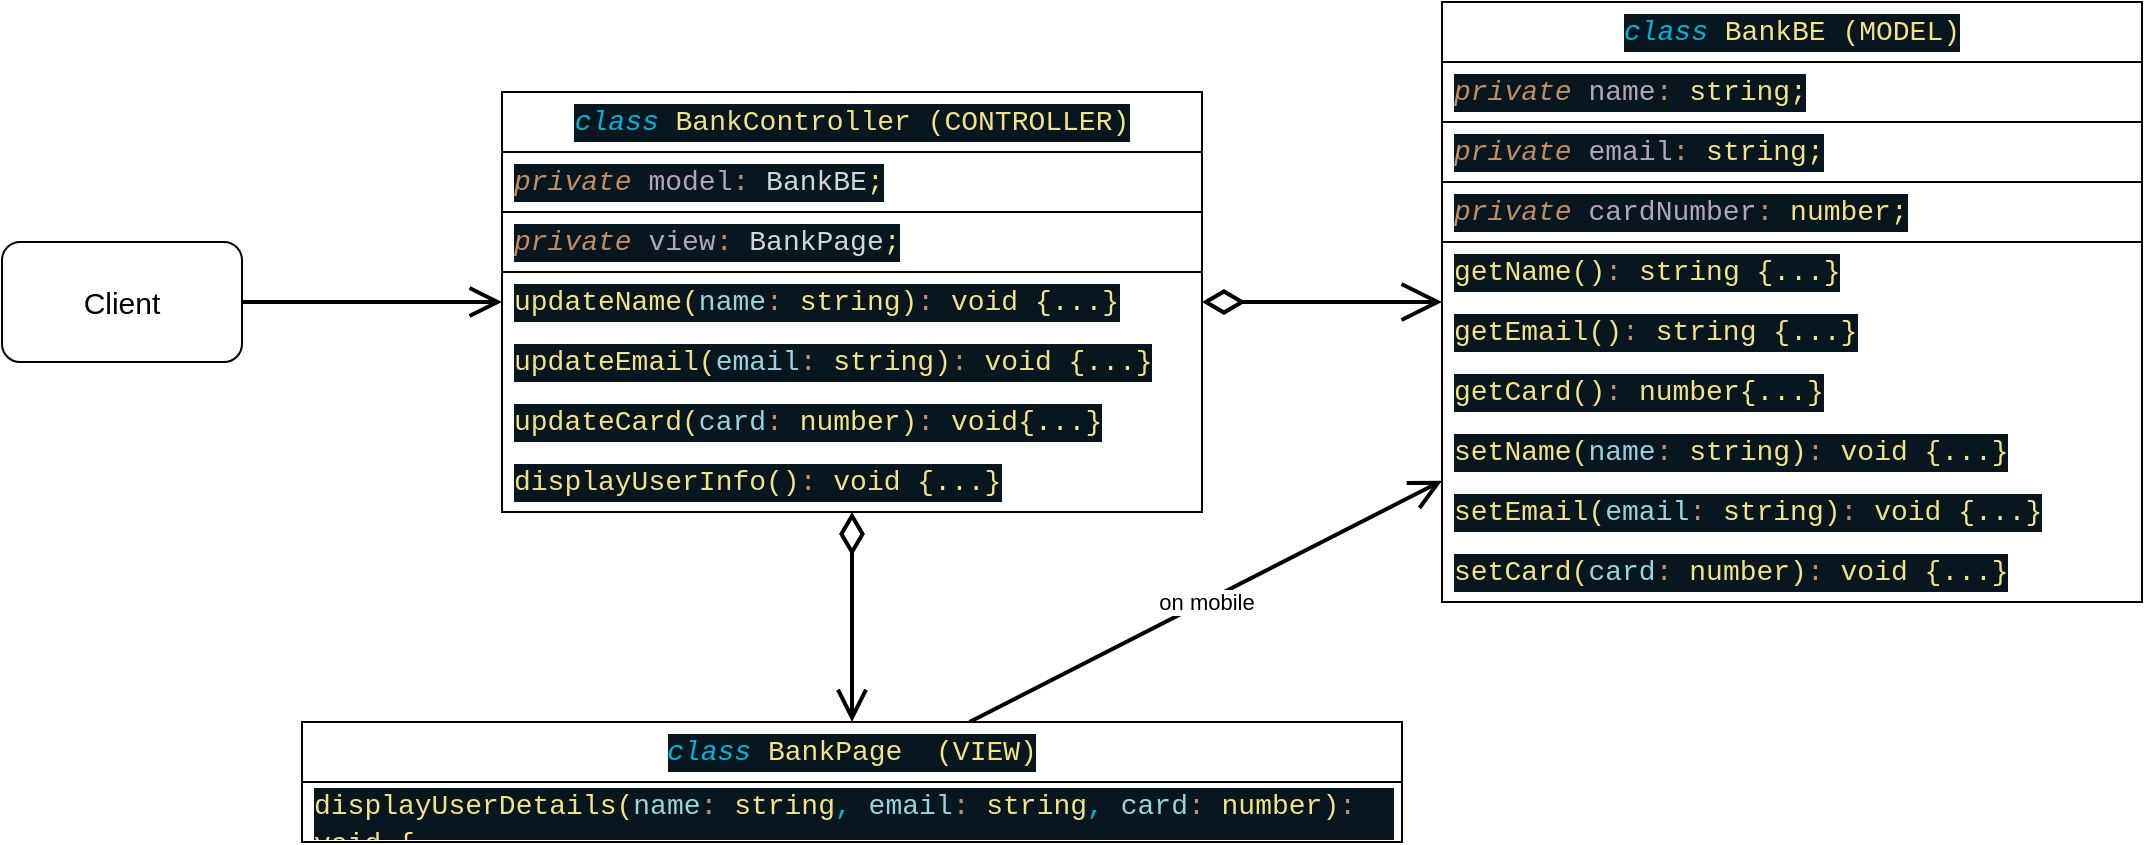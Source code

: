 <mxfile>
    <diagram id="ZEXXqVSwMIYa7G3gTRUI" name="Page-1">
        <mxGraphModel dx="1639" dy="556" grid="1" gridSize="10" guides="1" tooltips="1" connect="1" arrows="1" fold="1" page="0" pageScale="1" pageWidth="850" pageHeight="1100" math="0" shadow="0">
            <root>
                <mxCell id="0"/>
                <mxCell id="1" parent="0"/>
                <mxCell id="2" value="&lt;div style=&quot;color: rgb(246, 250, 253); background-color: rgb(8, 22, 32); font-family: Consolas, Consolas, &amp;quot;Courier New&amp;quot;, monospace; font-size: 14px; line-height: 19px;&quot;&gt;&lt;div style=&quot;line-height: 19px;&quot;&gt;&lt;div style=&quot;line-height: 19px;&quot;&gt;&lt;div style=&quot;line-height: 19px;&quot;&gt;&lt;div style=&quot;line-height: 19px;&quot;&gt;&lt;div style=&quot;line-height: 19px;&quot;&gt;&lt;div style=&quot;line-height: 19px;&quot;&gt;&lt;div style=&quot;line-height: 19px;&quot;&gt;&lt;div style=&quot;line-height: 19px;&quot;&gt;&lt;div style=&quot;line-height: 19px;&quot;&gt;&lt;div style=&quot;font-size: 15.4px; line-height: 20px;&quot;&gt;&lt;div style=&quot;font-size: 14px; line-height: 19px;&quot;&gt;&lt;span style=&quot;color: #00b4d6;font-style: italic;&quot;&gt;class&lt;/span&gt; &lt;span style=&quot;color: #f4e286;&quot;&gt;BankBE&amp;nbsp;&lt;/span&gt;&lt;span style=&quot;color: rgb(244, 226, 134);&quot;&gt;(MODEL)&lt;/span&gt;&lt;/div&gt;&lt;/div&gt;&lt;/div&gt;&lt;/div&gt;&lt;/div&gt;&lt;/div&gt;&lt;/div&gt;&lt;/div&gt;&lt;/div&gt;&lt;/div&gt;&lt;/div&gt;&lt;/div&gt;" style="swimlane;fontStyle=0;childLayout=stackLayout;horizontal=1;startSize=30;horizontalStack=0;resizeParent=1;resizeParentMax=0;resizeLast=0;collapsible=1;marginBottom=0;whiteSpace=wrap;html=1;align=center;" parent="1" vertex="1">
                    <mxGeometry x="590" y="20" width="350" height="300" as="geometry"/>
                </mxCell>
                <mxCell id="16" value="&lt;div style=&quot;color: rgb(246, 250, 253); background-color: rgb(8, 22, 32); font-family: Consolas, Consolas, &amp;quot;Courier New&amp;quot;, monospace; font-size: 14px; line-height: 19px;&quot;&gt;&lt;div style=&quot;line-height: 19px;&quot;&gt;&lt;div style=&quot;line-height: 19px;&quot;&gt;&lt;div style=&quot;line-height: 19px;&quot;&gt;&lt;div style=&quot;line-height: 19px;&quot;&gt;&lt;div style=&quot;line-height: 19px;&quot;&gt;&lt;div style=&quot;line-height: 19px;&quot;&gt;&lt;div style=&quot;line-height: 19px;&quot;&gt;&lt;div style=&quot;line-height: 19px;&quot;&gt;&lt;div style=&quot;line-height: 19px;&quot;&gt;&lt;div style=&quot;line-height: 19px;&quot;&gt;&lt;div style=&quot;line-height: 19px;&quot;&gt;&lt;div style=&quot;line-height: 19px;&quot;&gt;&lt;div style=&quot;font-size: 15.4px; line-height: 20px;&quot;&gt;&lt;div style=&quot;font-size: 14px; line-height: 19px;&quot;&gt;&lt;span style=&quot;color: #c28e60;font-style: italic;&quot;&gt;private&lt;/span&gt; &lt;span style=&quot;color: #b2a8b4;&quot;&gt;name&lt;/span&gt;&lt;span style=&quot;color: #c28e60;&quot;&gt;:&lt;/span&gt; &lt;span style=&quot;color: #f4e286;&quot;&gt;string;&lt;/span&gt;&lt;/div&gt;&lt;/div&gt;&lt;/div&gt;&lt;/div&gt;&lt;/div&gt;&lt;/div&gt;&lt;/div&gt;&lt;/div&gt;&lt;/div&gt;&lt;/div&gt;&lt;/div&gt;&lt;/div&gt;&lt;/div&gt;&lt;/div&gt;&lt;/div&gt;" style="text;strokeColor=default;fillColor=none;align=left;verticalAlign=middle;spacingLeft=4;spacingRight=4;overflow=hidden;points=[[0,0.5],[1,0.5]];portConstraint=eastwest;rotatable=0;whiteSpace=wrap;html=1;strokeWidth=1;" parent="2" vertex="1">
                    <mxGeometry y="30" width="350" height="30" as="geometry"/>
                </mxCell>
                <mxCell id="18" value="&lt;div style=&quot;color: rgb(246, 250, 253); background-color: rgb(8, 22, 32); font-family: Consolas, Consolas, &amp;quot;Courier New&amp;quot;, monospace; font-size: 14px; line-height: 19px;&quot;&gt;&lt;div style=&quot;line-height: 19px;&quot;&gt;&lt;div style=&quot;line-height: 19px;&quot;&gt;&lt;div style=&quot;line-height: 19px;&quot;&gt;&lt;div style=&quot;line-height: 19px;&quot;&gt;&lt;div style=&quot;line-height: 19px;&quot;&gt;&lt;div style=&quot;line-height: 19px;&quot;&gt;&lt;div style=&quot;line-height: 19px;&quot;&gt;&lt;div style=&quot;line-height: 19px;&quot;&gt;&lt;div style=&quot;line-height: 19px;&quot;&gt;&lt;div style=&quot;line-height: 19px;&quot;&gt;&lt;div style=&quot;line-height: 19px;&quot;&gt;&lt;div style=&quot;line-height: 19px;&quot;&gt;&lt;div style=&quot;font-size: 15.4px; line-height: 20px;&quot;&gt;&lt;div style=&quot;font-size: 14px; line-height: 19px;&quot;&gt;&lt;span style=&quot;color: #c28e60;font-style: italic;&quot;&gt;private&lt;/span&gt; &lt;span style=&quot;color: #b2a8b4;&quot;&gt;email&lt;/span&gt;&lt;span style=&quot;color: #c28e60;&quot;&gt;:&lt;/span&gt; &lt;span style=&quot;color: #f4e286;&quot;&gt;string;&lt;/span&gt;&lt;/div&gt;&lt;/div&gt;&lt;/div&gt;&lt;/div&gt;&lt;/div&gt;&lt;/div&gt;&lt;/div&gt;&lt;/div&gt;&lt;/div&gt;&lt;/div&gt;&lt;/div&gt;&lt;/div&gt;&lt;/div&gt;&lt;/div&gt;&lt;/div&gt;" style="text;strokeColor=default;fillColor=none;align=left;verticalAlign=middle;spacingLeft=4;spacingRight=4;overflow=hidden;points=[[0,0.5],[1,0.5]];portConstraint=eastwest;rotatable=0;whiteSpace=wrap;html=1;strokeWidth=1;" parent="2" vertex="1">
                    <mxGeometry y="60" width="350" height="30" as="geometry"/>
                </mxCell>
                <mxCell id="17" value="&lt;div style=&quot;color: rgb(246, 250, 253); background-color: rgb(8, 22, 32); font-family: Consolas, Consolas, &amp;quot;Courier New&amp;quot;, monospace; font-size: 14px; line-height: 19px;&quot;&gt;&lt;div style=&quot;line-height: 19px;&quot;&gt;&lt;div style=&quot;line-height: 19px;&quot;&gt;&lt;div style=&quot;line-height: 19px;&quot;&gt;&lt;div style=&quot;line-height: 19px;&quot;&gt;&lt;div style=&quot;line-height: 19px;&quot;&gt;&lt;div style=&quot;line-height: 19px;&quot;&gt;&lt;div style=&quot;line-height: 19px;&quot;&gt;&lt;div style=&quot;line-height: 19px;&quot;&gt;&lt;div style=&quot;line-height: 19px;&quot;&gt;&lt;div style=&quot;line-height: 19px;&quot;&gt;&lt;div style=&quot;line-height: 19px;&quot;&gt;&lt;div style=&quot;line-height: 19px;&quot;&gt;&lt;div style=&quot;font-size: 15.4px; line-height: 20px;&quot;&gt;&lt;div style=&quot;font-size: 14px; line-height: 19px;&quot;&gt;&lt;span style=&quot;color: #c28e60;font-style: italic;&quot;&gt;private&lt;/span&gt; &lt;span style=&quot;color: #b2a8b4;&quot;&gt;cardNumber&lt;/span&gt;&lt;span style=&quot;color: #c28e60;&quot;&gt;:&lt;/span&gt; &lt;span style=&quot;color: #f4e286;&quot;&gt;number;&lt;/span&gt;&lt;/div&gt;&lt;/div&gt;&lt;/div&gt;&lt;/div&gt;&lt;/div&gt;&lt;/div&gt;&lt;/div&gt;&lt;/div&gt;&lt;/div&gt;&lt;/div&gt;&lt;/div&gt;&lt;/div&gt;&lt;/div&gt;&lt;/div&gt;&lt;/div&gt;" style="text;strokeColor=default;fillColor=none;align=left;verticalAlign=middle;spacingLeft=4;spacingRight=4;overflow=hidden;points=[[0,0.5],[1,0.5]];portConstraint=eastwest;rotatable=0;whiteSpace=wrap;html=1;strokeWidth=1;" parent="2" vertex="1">
                    <mxGeometry y="90" width="350" height="30" as="geometry"/>
                </mxCell>
                <mxCell id="15" value="&lt;div style=&quot;color: rgb(246, 250, 253); background-color: rgb(8, 22, 32); font-family: Consolas, Consolas, &amp;quot;Courier New&amp;quot;, monospace; font-size: 14px; line-height: 19px;&quot;&gt;&lt;div style=&quot;line-height: 19px;&quot;&gt;&lt;div style=&quot;line-height: 19px;&quot;&gt;&lt;div style=&quot;line-height: 19px;&quot;&gt;&lt;div style=&quot;line-height: 19px;&quot;&gt;&lt;div style=&quot;line-height: 19px;&quot;&gt;&lt;div style=&quot;line-height: 19px;&quot;&gt;&lt;div style=&quot;line-height: 19px;&quot;&gt;&lt;div style=&quot;line-height: 19px;&quot;&gt;&lt;div style=&quot;line-height: 19px;&quot;&gt;&lt;div style=&quot;line-height: 19px;&quot;&gt;&lt;div style=&quot;line-height: 19px;&quot;&gt;&lt;div style=&quot;line-height: 19px;&quot;&gt;&lt;div style=&quot;font-size: 15.4px; line-height: 20px;&quot;&gt;&lt;div style=&quot;font-size: 14px; line-height: 19px;&quot;&gt;&lt;span style=&quot;color: #f4e286;&quot;&gt;getName()&lt;/span&gt;&lt;span style=&quot;color: #c28e60;&quot;&gt;:&lt;/span&gt; &lt;span style=&quot;color: #f4e286;&quot;&gt;string&lt;/span&gt; &lt;span style=&quot;color: #f4e286;&quot;&gt;{...}&lt;/span&gt;&lt;/div&gt;&lt;/div&gt;&lt;/div&gt;&lt;/div&gt;&lt;/div&gt;&lt;/div&gt;&lt;/div&gt;&lt;/div&gt;&lt;/div&gt;&lt;/div&gt;&lt;/div&gt;&lt;/div&gt;&lt;/div&gt;&lt;/div&gt;&lt;/div&gt;" style="text;strokeColor=none;fillColor=none;align=left;verticalAlign=middle;spacingLeft=4;spacingRight=4;overflow=hidden;points=[[0,0.5],[1,0.5]];portConstraint=eastwest;rotatable=0;whiteSpace=wrap;html=1;strokeWidth=1;" parent="2" vertex="1">
                    <mxGeometry y="120" width="350" height="30" as="geometry"/>
                </mxCell>
                <mxCell id="14" value="&lt;div style=&quot;color: rgb(246, 250, 253); background-color: rgb(8, 22, 32); font-family: Consolas, Consolas, &amp;quot;Courier New&amp;quot;, monospace; font-size: 14px; line-height: 19px;&quot;&gt;&lt;div style=&quot;line-height: 19px;&quot;&gt;&lt;div style=&quot;line-height: 19px;&quot;&gt;&lt;div style=&quot;line-height: 19px;&quot;&gt;&lt;div style=&quot;line-height: 19px;&quot;&gt;&lt;div style=&quot;line-height: 19px;&quot;&gt;&lt;div style=&quot;line-height: 19px;&quot;&gt;&lt;div style=&quot;line-height: 19px;&quot;&gt;&lt;div style=&quot;line-height: 19px;&quot;&gt;&lt;div style=&quot;line-height: 19px;&quot;&gt;&lt;div style=&quot;line-height: 19px;&quot;&gt;&lt;div style=&quot;line-height: 19px;&quot;&gt;&lt;div style=&quot;line-height: 19px;&quot;&gt;&lt;div style=&quot;font-size: 15.4px; line-height: 20px;&quot;&gt;&lt;div style=&quot;font-size: 14px; line-height: 19px;&quot;&gt;&lt;span style=&quot;color: #f4e286;&quot;&gt;getEmail()&lt;/span&gt;&lt;span style=&quot;color: #c28e60;&quot;&gt;:&lt;/span&gt; &lt;span style=&quot;color: #f4e286;&quot;&gt;string&lt;/span&gt; &lt;span style=&quot;color: #f4e286;&quot;&gt;{&lt;/span&gt;&lt;span style=&quot;color: rgb(244, 226, 134);&quot;&gt;...}&lt;/span&gt;&lt;/div&gt;&lt;/div&gt;&lt;/div&gt;&lt;/div&gt;&lt;/div&gt;&lt;/div&gt;&lt;/div&gt;&lt;/div&gt;&lt;/div&gt;&lt;/div&gt;&lt;/div&gt;&lt;/div&gt;&lt;/div&gt;&lt;/div&gt;&lt;/div&gt;" style="text;strokeColor=none;fillColor=none;align=left;verticalAlign=middle;spacingLeft=4;spacingRight=4;overflow=hidden;points=[[0,0.5],[1,0.5]];portConstraint=eastwest;rotatable=0;whiteSpace=wrap;html=1;strokeWidth=1;" parent="2" vertex="1">
                    <mxGeometry y="150" width="350" height="30" as="geometry"/>
                </mxCell>
                <mxCell id="13" value="&lt;div style=&quot;color: rgb(246, 250, 253); background-color: rgb(8, 22, 32); font-family: Consolas, Consolas, &amp;quot;Courier New&amp;quot;, monospace; font-size: 14px; line-height: 19px;&quot;&gt;&lt;div style=&quot;line-height: 19px;&quot;&gt;&lt;div style=&quot;line-height: 19px;&quot;&gt;&lt;div style=&quot;line-height: 19px;&quot;&gt;&lt;div style=&quot;line-height: 19px;&quot;&gt;&lt;div style=&quot;line-height: 19px;&quot;&gt;&lt;div style=&quot;line-height: 19px;&quot;&gt;&lt;div style=&quot;line-height: 19px;&quot;&gt;&lt;div style=&quot;line-height: 19px;&quot;&gt;&lt;div style=&quot;line-height: 19px;&quot;&gt;&lt;div style=&quot;line-height: 19px;&quot;&gt;&lt;div style=&quot;line-height: 19px;&quot;&gt;&lt;div style=&quot;line-height: 19px;&quot;&gt;&lt;div style=&quot;font-size: 15.4px; line-height: 20px;&quot;&gt;&lt;div style=&quot;font-size: 14px; line-height: 19px;&quot;&gt;&lt;span style=&quot;color: #f4e286;&quot;&gt;getCard()&lt;/span&gt;&lt;span style=&quot;color: #c28e60;&quot;&gt;:&lt;/span&gt; &lt;span style=&quot;color: #f4e286;&quot;&gt;number{&lt;/span&gt;&lt;span style=&quot;color: rgb(244, 226, 134);&quot;&gt;...}&lt;/span&gt;&lt;/div&gt;&lt;/div&gt;&lt;/div&gt;&lt;/div&gt;&lt;/div&gt;&lt;/div&gt;&lt;/div&gt;&lt;/div&gt;&lt;/div&gt;&lt;/div&gt;&lt;/div&gt;&lt;/div&gt;&lt;/div&gt;&lt;/div&gt;&lt;/div&gt;" style="text;strokeColor=none;fillColor=none;align=left;verticalAlign=middle;spacingLeft=4;spacingRight=4;overflow=hidden;points=[[0,0.5],[1,0.5]];portConstraint=eastwest;rotatable=0;whiteSpace=wrap;html=1;strokeWidth=1;" parent="2" vertex="1">
                    <mxGeometry y="180" width="350" height="30" as="geometry"/>
                </mxCell>
                <mxCell id="12" value="&lt;div style=&quot;color: rgb(246, 250, 253); background-color: rgb(8, 22, 32); font-family: Consolas, Consolas, &amp;quot;Courier New&amp;quot;, monospace; font-size: 14px; line-height: 19px;&quot;&gt;&lt;div style=&quot;line-height: 19px;&quot;&gt;&lt;div style=&quot;line-height: 19px;&quot;&gt;&lt;div style=&quot;line-height: 19px;&quot;&gt;&lt;div style=&quot;line-height: 19px;&quot;&gt;&lt;div style=&quot;line-height: 19px;&quot;&gt;&lt;div style=&quot;line-height: 19px;&quot;&gt;&lt;div style=&quot;line-height: 19px;&quot;&gt;&lt;div style=&quot;line-height: 19px;&quot;&gt;&lt;div style=&quot;line-height: 19px;&quot;&gt;&lt;div style=&quot;line-height: 19px;&quot;&gt;&lt;div style=&quot;line-height: 19px;&quot;&gt;&lt;div style=&quot;line-height: 19px;&quot;&gt;&lt;div style=&quot;font-size: 15.4px; line-height: 20px;&quot;&gt;&lt;div style=&quot;font-size: 14px; line-height: 19px;&quot;&gt;&lt;span style=&quot;color: #f4e286;&quot;&gt;setName(&lt;/span&gt;&lt;span style=&quot;color: #98d4dc;&quot;&gt;name&lt;/span&gt;&lt;span style=&quot;color: #c28e60;&quot;&gt;:&lt;/span&gt; &lt;span style=&quot;color: #f4e286;&quot;&gt;string)&lt;/span&gt;&lt;span style=&quot;color: #c28e60;&quot;&gt;:&lt;/span&gt; &lt;span style=&quot;color: #f4e286;&quot;&gt;void&lt;/span&gt; &lt;span style=&quot;color: #f4e286;&quot;&gt;{&lt;/span&gt;&lt;span style=&quot;color: rgb(244, 226, 134);&quot;&gt;...}&lt;/span&gt;&lt;/div&gt;&lt;/div&gt;&lt;/div&gt;&lt;/div&gt;&lt;/div&gt;&lt;/div&gt;&lt;/div&gt;&lt;/div&gt;&lt;/div&gt;&lt;/div&gt;&lt;/div&gt;&lt;/div&gt;&lt;/div&gt;&lt;/div&gt;&lt;/div&gt;" style="text;strokeColor=none;fillColor=none;align=left;verticalAlign=middle;spacingLeft=4;spacingRight=4;overflow=hidden;points=[[0,0.5],[1,0.5]];portConstraint=eastwest;rotatable=0;whiteSpace=wrap;html=1;strokeWidth=1;" parent="2" vertex="1">
                    <mxGeometry y="210" width="350" height="30" as="geometry"/>
                </mxCell>
                <mxCell id="11" value="&lt;div style=&quot;color: rgb(246, 250, 253); background-color: rgb(8, 22, 32); font-family: Consolas, Consolas, &amp;quot;Courier New&amp;quot;, monospace; font-size: 14px; line-height: 19px;&quot;&gt;&lt;div style=&quot;line-height: 19px;&quot;&gt;&lt;div style=&quot;line-height: 19px;&quot;&gt;&lt;div style=&quot;line-height: 19px;&quot;&gt;&lt;div style=&quot;line-height: 19px;&quot;&gt;&lt;div style=&quot;line-height: 19px;&quot;&gt;&lt;div style=&quot;line-height: 19px;&quot;&gt;&lt;div style=&quot;line-height: 19px;&quot;&gt;&lt;div style=&quot;line-height: 19px;&quot;&gt;&lt;div style=&quot;line-height: 19px;&quot;&gt;&lt;div style=&quot;line-height: 19px;&quot;&gt;&lt;div style=&quot;line-height: 19px;&quot;&gt;&lt;div style=&quot;line-height: 19px;&quot;&gt;&lt;div style=&quot;font-size: 15.4px; line-height: 20px;&quot;&gt;&lt;div style=&quot;font-size: 14px; line-height: 19px;&quot;&gt;&lt;span style=&quot;color: #f4e286;&quot;&gt;setEmail(&lt;/span&gt;&lt;span style=&quot;color: #98d4dc;&quot;&gt;email&lt;/span&gt;&lt;span style=&quot;color: #c28e60;&quot;&gt;:&lt;/span&gt; &lt;span style=&quot;color: #f4e286;&quot;&gt;string)&lt;/span&gt;&lt;span style=&quot;color: #c28e60;&quot;&gt;:&lt;/span&gt; &lt;span style=&quot;color: #f4e286;&quot;&gt;void&lt;/span&gt; &lt;span style=&quot;color: #f4e286;&quot;&gt;{&lt;/span&gt;&lt;span style=&quot;color: rgb(244, 226, 134);&quot;&gt;...}&lt;/span&gt;&lt;/div&gt;&lt;/div&gt;&lt;/div&gt;&lt;/div&gt;&lt;/div&gt;&lt;/div&gt;&lt;/div&gt;&lt;/div&gt;&lt;/div&gt;&lt;/div&gt;&lt;/div&gt;&lt;/div&gt;&lt;/div&gt;&lt;/div&gt;&lt;/div&gt;" style="text;strokeColor=none;fillColor=none;align=left;verticalAlign=middle;spacingLeft=4;spacingRight=4;overflow=hidden;points=[[0,0.5],[1,0.5]];portConstraint=eastwest;rotatable=0;whiteSpace=wrap;html=1;strokeWidth=1;" parent="2" vertex="1">
                    <mxGeometry y="240" width="350" height="30" as="geometry"/>
                </mxCell>
                <mxCell id="3" value="&lt;div style=&quot;color: rgb(246, 250, 253); background-color: rgb(8, 22, 32); font-family: Consolas, Consolas, &amp;quot;Courier New&amp;quot;, monospace; font-size: 14px; line-height: 19px;&quot;&gt;&lt;div style=&quot;line-height: 19px;&quot;&gt;&lt;div style=&quot;line-height: 19px;&quot;&gt;&lt;div style=&quot;line-height: 19px;&quot;&gt;&lt;div style=&quot;line-height: 19px;&quot;&gt;&lt;div style=&quot;line-height: 19px;&quot;&gt;&lt;div style=&quot;line-height: 19px;&quot;&gt;&lt;div style=&quot;line-height: 19px;&quot;&gt;&lt;div style=&quot;line-height: 19px;&quot;&gt;&lt;div style=&quot;line-height: 19px;&quot;&gt;&lt;div style=&quot;line-height: 19px;&quot;&gt;&lt;div style=&quot;line-height: 19px;&quot;&gt;&lt;div style=&quot;line-height: 19px;&quot;&gt;&lt;div style=&quot;font-size: 15.4px; line-height: 20px;&quot;&gt;&lt;div style=&quot;font-size: 14px; line-height: 19px;&quot;&gt;&lt;span style=&quot;color: #f4e286;&quot;&gt;setCard(&lt;/span&gt;&lt;span style=&quot;color: #98d4dc;&quot;&gt;card&lt;/span&gt;&lt;span style=&quot;color: #c28e60;&quot;&gt;:&lt;/span&gt; &lt;span style=&quot;color: #f4e286;&quot;&gt;number)&lt;/span&gt;&lt;span style=&quot;color: #c28e60;&quot;&gt;:&lt;/span&gt; &lt;span style=&quot;color: #f4e286;&quot;&gt;void&lt;/span&gt; &lt;span style=&quot;color: #f4e286;&quot;&gt;{&lt;/span&gt;&lt;span style=&quot;color: rgb(244, 226, 134);&quot;&gt;...}&lt;/span&gt;&lt;/div&gt;&lt;/div&gt;&lt;/div&gt;&lt;/div&gt;&lt;/div&gt;&lt;/div&gt;&lt;/div&gt;&lt;/div&gt;&lt;/div&gt;&lt;/div&gt;&lt;/div&gt;&lt;/div&gt;&lt;/div&gt;&lt;/div&gt;&lt;/div&gt;" style="text;strokeColor=none;fillColor=none;align=left;verticalAlign=middle;spacingLeft=4;spacingRight=4;overflow=hidden;points=[[0,0.5],[1,0.5]];portConstraint=eastwest;rotatable=0;whiteSpace=wrap;html=1;strokeWidth=1;" parent="2" vertex="1">
                    <mxGeometry y="270" width="350" height="30" as="geometry"/>
                </mxCell>
                <mxCell id="33" value="on mobile" style="edgeStyle=none;html=1;strokeWidth=2;endArrow=open;endFill=0;endSize=12;" edge="1" parent="1" source="5" target="2">
                    <mxGeometry relative="1" as="geometry"/>
                </mxCell>
                <mxCell id="5" value="&lt;div style=&quot;color: rgb(246, 250, 253); background-color: rgb(8, 22, 32); font-family: Consolas, Consolas, &amp;quot;Courier New&amp;quot;, monospace; font-size: 14px; line-height: 19px;&quot;&gt;&lt;div style=&quot;line-height: 19px;&quot;&gt;&lt;div style=&quot;line-height: 19px;&quot;&gt;&lt;div style=&quot;line-height: 19px;&quot;&gt;&lt;div style=&quot;line-height: 19px;&quot;&gt;&lt;div style=&quot;line-height: 19px;&quot;&gt;&lt;div style=&quot;line-height: 19px;&quot;&gt;&lt;div style=&quot;line-height: 19px;&quot;&gt;&lt;div style=&quot;line-height: 19px;&quot;&gt;&lt;div style=&quot;line-height: 19px;&quot;&gt;&lt;div style=&quot;font-size: 15.4px; line-height: 20px;&quot;&gt;&lt;div style=&quot;font-size: 14px; line-height: 19px;&quot;&gt;&lt;span style=&quot;color: #00b4d6;font-style: italic;&quot;&gt;class&lt;/span&gt; &lt;span style=&quot;color: #f4e286;&quot;&gt;BankPage&amp;nbsp; (VIEW)&lt;/span&gt;&lt;/div&gt;&lt;/div&gt;&lt;/div&gt;&lt;/div&gt;&lt;/div&gt;&lt;/div&gt;&lt;/div&gt;&lt;/div&gt;&lt;/div&gt;&lt;/div&gt;&lt;/div&gt;&lt;/div&gt;" style="swimlane;fontStyle=0;childLayout=stackLayout;horizontal=1;startSize=30;horizontalStack=0;resizeParent=1;resizeParentMax=0;resizeLast=0;collapsible=1;marginBottom=0;whiteSpace=wrap;html=1;align=center;" parent="1" vertex="1">
                    <mxGeometry x="20" y="380" width="550" height="60" as="geometry"/>
                </mxCell>
                <mxCell id="6" value="&lt;div style=&quot;color: rgb(246, 250, 253); background-color: rgb(8, 22, 32); font-family: Consolas, Consolas, &amp;quot;Courier New&amp;quot;, monospace; font-size: 14px; line-height: 19px;&quot;&gt;&lt;div style=&quot;line-height: 19px;&quot;&gt;&lt;div style=&quot;line-height: 19px;&quot;&gt;&lt;div style=&quot;line-height: 19px;&quot;&gt;&lt;div style=&quot;line-height: 19px;&quot;&gt;&lt;div style=&quot;line-height: 19px;&quot;&gt;&lt;div style=&quot;line-height: 19px;&quot;&gt;&lt;div style=&quot;line-height: 19px;&quot;&gt;&lt;div style=&quot;line-height: 19px;&quot;&gt;&lt;div style=&quot;line-height: 19px;&quot;&gt;&lt;div style=&quot;line-height: 19px;&quot;&gt;&lt;div style=&quot;line-height: 19px;&quot;&gt;&lt;div style=&quot;line-height: 19px;&quot;&gt;&lt;div style=&quot;font-size: 15.4px; line-height: 20px;&quot;&gt;&lt;div style=&quot;font-size: 14px; line-height: 19px;&quot;&gt;&lt;span style=&quot;color: #f4e286;&quot;&gt;displayUserDetails(&lt;/span&gt;&lt;span style=&quot;color: #98d4dc;&quot;&gt;name&lt;/span&gt;&lt;span style=&quot;color: #c28e60;&quot;&gt;:&lt;/span&gt; &lt;span style=&quot;color: #f4e286;&quot;&gt;string&lt;/span&gt;&lt;span style=&quot;color: #00b4d6;&quot;&gt;,&lt;/span&gt; &lt;span style=&quot;color: #98d4dc;&quot;&gt;email&lt;/span&gt;&lt;span style=&quot;color: #c28e60;&quot;&gt;:&lt;/span&gt; &lt;span style=&quot;color: #f4e286;&quot;&gt;string&lt;/span&gt;&lt;span style=&quot;color: #00b4d6;&quot;&gt;,&lt;/span&gt; &lt;span style=&quot;color: #98d4dc;&quot;&gt;card&lt;/span&gt;&lt;span style=&quot;color: #c28e60;&quot;&gt;:&lt;/span&gt; &lt;span style=&quot;color: #f4e286;&quot;&gt;number)&lt;/span&gt;&lt;span style=&quot;color: #c28e60;&quot;&gt;:&lt;/span&gt; &lt;span style=&quot;color: #f4e286;&quot;&gt;void&lt;/span&gt; &lt;span style=&quot;color: #f4e286;&quot;&gt;{&lt;/span&gt;&lt;/div&gt;&lt;/div&gt;&lt;/div&gt;&lt;/div&gt;&lt;/div&gt;&lt;/div&gt;&lt;/div&gt;&lt;/div&gt;&lt;/div&gt;&lt;/div&gt;&lt;/div&gt;&lt;/div&gt;&lt;/div&gt;&lt;/div&gt;&lt;/div&gt;" style="text;strokeColor=default;fillColor=none;align=left;verticalAlign=middle;spacingLeft=4;spacingRight=4;overflow=hidden;points=[[0,0.5],[1,0.5]];portConstraint=eastwest;rotatable=0;whiteSpace=wrap;html=1;strokeWidth=1;" parent="5" vertex="1">
                    <mxGeometry y="30" width="550" height="30" as="geometry"/>
                </mxCell>
                <mxCell id="31" style="edgeStyle=none;html=1;fontSize=15;strokeWidth=2;startArrow=diamondThin;startFill=0;endArrow=open;endFill=0;endSize=16;startSize=16;" parent="1" source="19" target="2" edge="1">
                    <mxGeometry relative="1" as="geometry"/>
                </mxCell>
                <mxCell id="32" style="edgeStyle=none;html=1;entryX=0.5;entryY=0;entryDx=0;entryDy=0;fontSize=15;strokeWidth=2;endSize=12;startArrow=diamondThin;startFill=0;endArrow=open;endFill=0;startSize=16;" parent="1" source="19" target="5" edge="1">
                    <mxGeometry relative="1" as="geometry"/>
                </mxCell>
                <mxCell id="19" value="&lt;div style=&quot;color: rgb(246, 250, 253); background-color: rgb(8, 22, 32); font-family: Consolas, Consolas, &amp;quot;Courier New&amp;quot;, monospace; font-size: 14px; line-height: 19px;&quot;&gt;&lt;div style=&quot;line-height: 19px;&quot;&gt;&lt;div style=&quot;line-height: 19px;&quot;&gt;&lt;div style=&quot;line-height: 19px;&quot;&gt;&lt;div style=&quot;line-height: 19px;&quot;&gt;&lt;div style=&quot;line-height: 19px;&quot;&gt;&lt;div style=&quot;line-height: 19px;&quot;&gt;&lt;div style=&quot;line-height: 19px;&quot;&gt;&lt;div style=&quot;line-height: 19px;&quot;&gt;&lt;div style=&quot;line-height: 19px;&quot;&gt;&lt;div style=&quot;font-size: 15.4px; line-height: 20px;&quot;&gt;&lt;div style=&quot;font-size: 14px; line-height: 19px;&quot;&gt;&lt;div style=&quot;line-height: 19px;&quot;&gt;&lt;span style=&quot;color: #00b4d6;font-style: italic;&quot;&gt;class&lt;/span&gt; &lt;span style=&quot;color: #f4e286;&quot;&gt;BankController&amp;nbsp;&lt;/span&gt;&lt;span style=&quot;color: rgb(244, 226, 134);&quot;&gt;(CONTROLLER)&lt;/span&gt;&lt;/div&gt;&lt;/div&gt;&lt;/div&gt;&lt;/div&gt;&lt;/div&gt;&lt;/div&gt;&lt;/div&gt;&lt;/div&gt;&lt;/div&gt;&lt;/div&gt;&lt;/div&gt;&lt;/div&gt;&lt;/div&gt;" style="swimlane;fontStyle=0;childLayout=stackLayout;horizontal=1;startSize=30;horizontalStack=0;resizeParent=1;resizeParentMax=0;resizeLast=0;collapsible=1;marginBottom=0;whiteSpace=wrap;html=1;align=center;" parent="1" vertex="1">
                    <mxGeometry x="120" y="65" width="350" height="210" as="geometry"/>
                </mxCell>
                <mxCell id="20" value="&lt;div style=&quot;color: rgb(246, 250, 253); background-color: rgb(8, 22, 32); font-family: Consolas, Consolas, &amp;quot;Courier New&amp;quot;, monospace; font-size: 14px; line-height: 19px;&quot;&gt;&lt;div style=&quot;line-height: 19px;&quot;&gt;&lt;div style=&quot;line-height: 19px;&quot;&gt;&lt;div style=&quot;line-height: 19px;&quot;&gt;&lt;div style=&quot;line-height: 19px;&quot;&gt;&lt;div style=&quot;line-height: 19px;&quot;&gt;&lt;div style=&quot;line-height: 19px;&quot;&gt;&lt;div style=&quot;line-height: 19px;&quot;&gt;&lt;div style=&quot;line-height: 19px;&quot;&gt;&lt;div style=&quot;line-height: 19px;&quot;&gt;&lt;div style=&quot;line-height: 19px;&quot;&gt;&lt;div style=&quot;line-height: 19px;&quot;&gt;&lt;div style=&quot;line-height: 19px;&quot;&gt;&lt;div style=&quot;font-size: 15.4px; line-height: 20px;&quot;&gt;&lt;div style=&quot;font-size: 14px; line-height: 19px;&quot;&gt;&lt;div style=&quot;line-height: 19px;&quot;&gt;&lt;span style=&quot;color: #c28e60;font-style: italic;&quot;&gt;private&lt;/span&gt; &lt;span style=&quot;color: #b2a8b4;&quot;&gt;model&lt;/span&gt;&lt;span style=&quot;color: #c28e60;&quot;&gt;:&lt;/span&gt; &lt;span style=&quot;color: #d2d8d8;&quot;&gt;BankBE&lt;/span&gt;&lt;span style=&quot;color: #f4e286;&quot;&gt;;&lt;/span&gt;&lt;/div&gt;&lt;/div&gt;&lt;/div&gt;&lt;/div&gt;&lt;/div&gt;&lt;/div&gt;&lt;/div&gt;&lt;/div&gt;&lt;/div&gt;&lt;/div&gt;&lt;/div&gt;&lt;/div&gt;&lt;/div&gt;&lt;/div&gt;&lt;/div&gt;&lt;/div&gt;" style="text;strokeColor=default;fillColor=none;align=left;verticalAlign=middle;spacingLeft=4;spacingRight=4;overflow=hidden;points=[[0,0.5],[1,0.5]];portConstraint=eastwest;rotatable=0;whiteSpace=wrap;html=1;strokeWidth=1;" parent="19" vertex="1">
                    <mxGeometry y="30" width="350" height="30" as="geometry"/>
                </mxCell>
                <mxCell id="21" value="&lt;div style=&quot;color: rgb(246, 250, 253); background-color: rgb(8, 22, 32); font-family: Consolas, Consolas, &amp;quot;Courier New&amp;quot;, monospace; font-size: 14px; line-height: 19px;&quot;&gt;&lt;div style=&quot;line-height: 19px;&quot;&gt;&lt;div style=&quot;line-height: 19px;&quot;&gt;&lt;div style=&quot;line-height: 19px;&quot;&gt;&lt;div style=&quot;line-height: 19px;&quot;&gt;&lt;div style=&quot;line-height: 19px;&quot;&gt;&lt;div style=&quot;line-height: 19px;&quot;&gt;&lt;div style=&quot;line-height: 19px;&quot;&gt;&lt;div style=&quot;line-height: 19px;&quot;&gt;&lt;div style=&quot;line-height: 19px;&quot;&gt;&lt;div style=&quot;line-height: 19px;&quot;&gt;&lt;div style=&quot;line-height: 19px;&quot;&gt;&lt;div style=&quot;line-height: 19px;&quot;&gt;&lt;div style=&quot;font-size: 15.4px; line-height: 20px;&quot;&gt;&lt;div style=&quot;font-size: 14px; line-height: 19px;&quot;&gt;&lt;div style=&quot;line-height: 19px;&quot;&gt;&lt;span style=&quot;color: #c28e60;font-style: italic;&quot;&gt;private&lt;/span&gt; &lt;span style=&quot;color: #b2a8b4;&quot;&gt;view&lt;/span&gt;&lt;span style=&quot;color: #c28e60;&quot;&gt;:&lt;/span&gt; &lt;span style=&quot;color: #d2d8d8;&quot;&gt;BankPage&lt;/span&gt;&lt;span style=&quot;color: #f4e286;&quot;&gt;;&lt;/span&gt;&lt;/div&gt;&lt;/div&gt;&lt;/div&gt;&lt;/div&gt;&lt;/div&gt;&lt;/div&gt;&lt;/div&gt;&lt;/div&gt;&lt;/div&gt;&lt;/div&gt;&lt;/div&gt;&lt;/div&gt;&lt;/div&gt;&lt;/div&gt;&lt;/div&gt;&lt;/div&gt;" style="text;strokeColor=default;fillColor=none;align=left;verticalAlign=middle;spacingLeft=4;spacingRight=4;overflow=hidden;points=[[0,0.5],[1,0.5]];portConstraint=eastwest;rotatable=0;whiteSpace=wrap;html=1;strokeWidth=1;" parent="19" vertex="1">
                    <mxGeometry y="60" width="350" height="30" as="geometry"/>
                </mxCell>
                <mxCell id="23" value="&lt;div style=&quot;color: rgb(246, 250, 253); background-color: rgb(8, 22, 32); font-family: Consolas, Consolas, &amp;quot;Courier New&amp;quot;, monospace; font-size: 14px; line-height: 19px;&quot;&gt;&lt;div style=&quot;line-height: 19px;&quot;&gt;&lt;div style=&quot;line-height: 19px;&quot;&gt;&lt;div style=&quot;line-height: 19px;&quot;&gt;&lt;div style=&quot;line-height: 19px;&quot;&gt;&lt;div style=&quot;line-height: 19px;&quot;&gt;&lt;div style=&quot;line-height: 19px;&quot;&gt;&lt;div style=&quot;line-height: 19px;&quot;&gt;&lt;div style=&quot;line-height: 19px;&quot;&gt;&lt;div style=&quot;line-height: 19px;&quot;&gt;&lt;div style=&quot;line-height: 19px;&quot;&gt;&lt;div style=&quot;line-height: 19px;&quot;&gt;&lt;div style=&quot;line-height: 19px;&quot;&gt;&lt;div style=&quot;font-size: 15.4px; line-height: 20px;&quot;&gt;&lt;div style=&quot;font-size: 14px; line-height: 19px;&quot;&gt;&lt;div style=&quot;line-height: 19px;&quot;&gt;&lt;span style=&quot;color: #f4e286;&quot;&gt;updateName(&lt;/span&gt;&lt;span style=&quot;color: #98d4dc;&quot;&gt;name&lt;/span&gt;&lt;span style=&quot;color: #c28e60;&quot;&gt;:&lt;/span&gt; &lt;span style=&quot;color: #f4e286;&quot;&gt;string)&lt;/span&gt;&lt;span style=&quot;color: #c28e60;&quot;&gt;:&lt;/span&gt; &lt;span style=&quot;color: #f4e286;&quot;&gt;void&lt;/span&gt; &lt;span style=&quot;color: #f4e286;&quot;&gt;{&lt;/span&gt;&lt;span style=&quot;color: rgb(244, 226, 134);&quot;&gt;...}&lt;/span&gt;&lt;/div&gt;&lt;/div&gt;&lt;/div&gt;&lt;/div&gt;&lt;/div&gt;&lt;/div&gt;&lt;/div&gt;&lt;/div&gt;&lt;/div&gt;&lt;/div&gt;&lt;/div&gt;&lt;/div&gt;&lt;/div&gt;&lt;/div&gt;&lt;/div&gt;&lt;/div&gt;" style="text;strokeColor=none;fillColor=none;align=left;verticalAlign=middle;spacingLeft=4;spacingRight=4;overflow=hidden;points=[[0,0.5],[1,0.5]];portConstraint=eastwest;rotatable=0;whiteSpace=wrap;html=1;strokeWidth=1;" parent="19" vertex="1">
                    <mxGeometry y="90" width="350" height="30" as="geometry"/>
                </mxCell>
                <mxCell id="24" value="&lt;div style=&quot;color: rgb(246, 250, 253); background-color: rgb(8, 22, 32); font-family: Consolas, Consolas, &amp;quot;Courier New&amp;quot;, monospace; font-size: 14px; line-height: 19px;&quot;&gt;&lt;div style=&quot;line-height: 19px;&quot;&gt;&lt;div style=&quot;line-height: 19px;&quot;&gt;&lt;div style=&quot;line-height: 19px;&quot;&gt;&lt;div style=&quot;line-height: 19px;&quot;&gt;&lt;div style=&quot;line-height: 19px;&quot;&gt;&lt;div style=&quot;line-height: 19px;&quot;&gt;&lt;div style=&quot;line-height: 19px;&quot;&gt;&lt;div style=&quot;line-height: 19px;&quot;&gt;&lt;div style=&quot;line-height: 19px;&quot;&gt;&lt;div style=&quot;line-height: 19px;&quot;&gt;&lt;div style=&quot;line-height: 19px;&quot;&gt;&lt;div style=&quot;line-height: 19px;&quot;&gt;&lt;div style=&quot;font-size: 15.4px; line-height: 20px;&quot;&gt;&lt;div style=&quot;font-size: 14px; line-height: 19px;&quot;&gt;&lt;div style=&quot;line-height: 19px;&quot;&gt;&lt;span style=&quot;color: #f4e286;&quot;&gt;updateEmail(&lt;/span&gt;&lt;span style=&quot;color: #98d4dc;&quot;&gt;email&lt;/span&gt;&lt;span style=&quot;color: #c28e60;&quot;&gt;:&lt;/span&gt; &lt;span style=&quot;color: #f4e286;&quot;&gt;string)&lt;/span&gt;&lt;span style=&quot;color: #c28e60;&quot;&gt;:&lt;/span&gt; &lt;span style=&quot;color: #f4e286;&quot;&gt;void&lt;/span&gt; &lt;span style=&quot;color: #f4e286;&quot;&gt;{&lt;/span&gt;&lt;span style=&quot;color: rgb(244, 226, 134);&quot;&gt;...}&lt;/span&gt;&lt;/div&gt;&lt;/div&gt;&lt;/div&gt;&lt;/div&gt;&lt;/div&gt;&lt;/div&gt;&lt;/div&gt;&lt;/div&gt;&lt;/div&gt;&lt;/div&gt;&lt;/div&gt;&lt;/div&gt;&lt;/div&gt;&lt;/div&gt;&lt;/div&gt;&lt;/div&gt;" style="text;strokeColor=none;fillColor=none;align=left;verticalAlign=middle;spacingLeft=4;spacingRight=4;overflow=hidden;points=[[0,0.5],[1,0.5]];portConstraint=eastwest;rotatable=0;whiteSpace=wrap;html=1;strokeWidth=1;" parent="19" vertex="1">
                    <mxGeometry y="120" width="350" height="30" as="geometry"/>
                </mxCell>
                <mxCell id="25" value="&lt;div style=&quot;color: rgb(246, 250, 253); background-color: rgb(8, 22, 32); font-family: Consolas, Consolas, &amp;quot;Courier New&amp;quot;, monospace; font-size: 14px; line-height: 19px;&quot;&gt;&lt;div style=&quot;line-height: 19px;&quot;&gt;&lt;div style=&quot;line-height: 19px;&quot;&gt;&lt;div style=&quot;line-height: 19px;&quot;&gt;&lt;div style=&quot;line-height: 19px;&quot;&gt;&lt;div style=&quot;line-height: 19px;&quot;&gt;&lt;div style=&quot;line-height: 19px;&quot;&gt;&lt;div style=&quot;line-height: 19px;&quot;&gt;&lt;div style=&quot;line-height: 19px;&quot;&gt;&lt;div style=&quot;line-height: 19px;&quot;&gt;&lt;div style=&quot;line-height: 19px;&quot;&gt;&lt;div style=&quot;line-height: 19px;&quot;&gt;&lt;div style=&quot;line-height: 19px;&quot;&gt;&lt;div style=&quot;font-size: 15.4px; line-height: 20px;&quot;&gt;&lt;div style=&quot;font-size: 14px; line-height: 19px;&quot;&gt;&lt;div style=&quot;line-height: 19px;&quot;&gt;&lt;span style=&quot;color: #f4e286;&quot;&gt;updateCard(&lt;/span&gt;&lt;span style=&quot;color: #98d4dc;&quot;&gt;card&lt;/span&gt;&lt;span style=&quot;color: #c28e60;&quot;&gt;:&lt;/span&gt; &lt;span style=&quot;color: #f4e286;&quot;&gt;number)&lt;/span&gt;&lt;span style=&quot;color: #c28e60;&quot;&gt;:&lt;/span&gt; &lt;span style=&quot;color: #f4e286;&quot;&gt;void{&lt;/span&gt;&lt;span style=&quot;color: rgb(244, 226, 134);&quot;&gt;...}&lt;/span&gt;&lt;/div&gt;&lt;/div&gt;&lt;/div&gt;&lt;/div&gt;&lt;/div&gt;&lt;/div&gt;&lt;/div&gt;&lt;/div&gt;&lt;/div&gt;&lt;/div&gt;&lt;/div&gt;&lt;/div&gt;&lt;/div&gt;&lt;/div&gt;&lt;/div&gt;&lt;/div&gt;" style="text;strokeColor=none;fillColor=none;align=left;verticalAlign=middle;spacingLeft=4;spacingRight=4;overflow=hidden;points=[[0,0.5],[1,0.5]];portConstraint=eastwest;rotatable=0;whiteSpace=wrap;html=1;strokeWidth=1;" parent="19" vertex="1">
                    <mxGeometry y="150" width="350" height="30" as="geometry"/>
                </mxCell>
                <mxCell id="26" value="&lt;div style=&quot;color: rgb(246, 250, 253); background-color: rgb(8, 22, 32); font-family: Consolas, Consolas, &amp;quot;Courier New&amp;quot;, monospace; font-size: 14px; line-height: 19px;&quot;&gt;&lt;div style=&quot;line-height: 19px;&quot;&gt;&lt;div style=&quot;line-height: 19px;&quot;&gt;&lt;div style=&quot;line-height: 19px;&quot;&gt;&lt;div style=&quot;line-height: 19px;&quot;&gt;&lt;div style=&quot;line-height: 19px;&quot;&gt;&lt;div style=&quot;line-height: 19px;&quot;&gt;&lt;div style=&quot;line-height: 19px;&quot;&gt;&lt;div style=&quot;line-height: 19px;&quot;&gt;&lt;div style=&quot;line-height: 19px;&quot;&gt;&lt;div style=&quot;line-height: 19px;&quot;&gt;&lt;div style=&quot;line-height: 19px;&quot;&gt;&lt;div style=&quot;line-height: 19px;&quot;&gt;&lt;div style=&quot;font-size: 15.4px; line-height: 20px;&quot;&gt;&lt;div style=&quot;font-size: 14px; line-height: 19px;&quot;&gt;&lt;div style=&quot;line-height: 19px;&quot;&gt;&lt;span style=&quot;color: #f4e286;&quot;&gt;displayUserInfo()&lt;/span&gt;&lt;span style=&quot;color: #c28e60;&quot;&gt;:&lt;/span&gt; &lt;span style=&quot;color: #f4e286;&quot;&gt;void&lt;/span&gt; &lt;span style=&quot;color: #f4e286;&quot;&gt;{&lt;/span&gt;&lt;span style=&quot;color: rgb(244, 226, 134);&quot;&gt;...}&lt;/span&gt;&lt;/div&gt;&lt;/div&gt;&lt;/div&gt;&lt;/div&gt;&lt;/div&gt;&lt;/div&gt;&lt;/div&gt;&lt;/div&gt;&lt;/div&gt;&lt;/div&gt;&lt;/div&gt;&lt;/div&gt;&lt;/div&gt;&lt;/div&gt;&lt;/div&gt;&lt;/div&gt;" style="text;strokeColor=none;fillColor=none;align=left;verticalAlign=middle;spacingLeft=4;spacingRight=4;overflow=hidden;points=[[0,0.5],[1,0.5]];portConstraint=eastwest;rotatable=0;whiteSpace=wrap;html=1;strokeWidth=1;" parent="19" vertex="1">
                    <mxGeometry y="180" width="350" height="30" as="geometry"/>
                </mxCell>
                <mxCell id="30" style="edgeStyle=none;html=1;fontSize=15;strokeWidth=2;endArrow=open;endFill=0;endSize=12;" parent="1" source="29" target="19" edge="1">
                    <mxGeometry relative="1" as="geometry"/>
                </mxCell>
                <mxCell id="29" value="&lt;font style=&quot;font-size: 15px;&quot;&gt;Client&lt;/font&gt;" style="rounded=1;whiteSpace=wrap;html=1;" parent="1" vertex="1">
                    <mxGeometry x="-130" y="140" width="120" height="60" as="geometry"/>
                </mxCell>
            </root>
        </mxGraphModel>
    </diagram>
</mxfile>